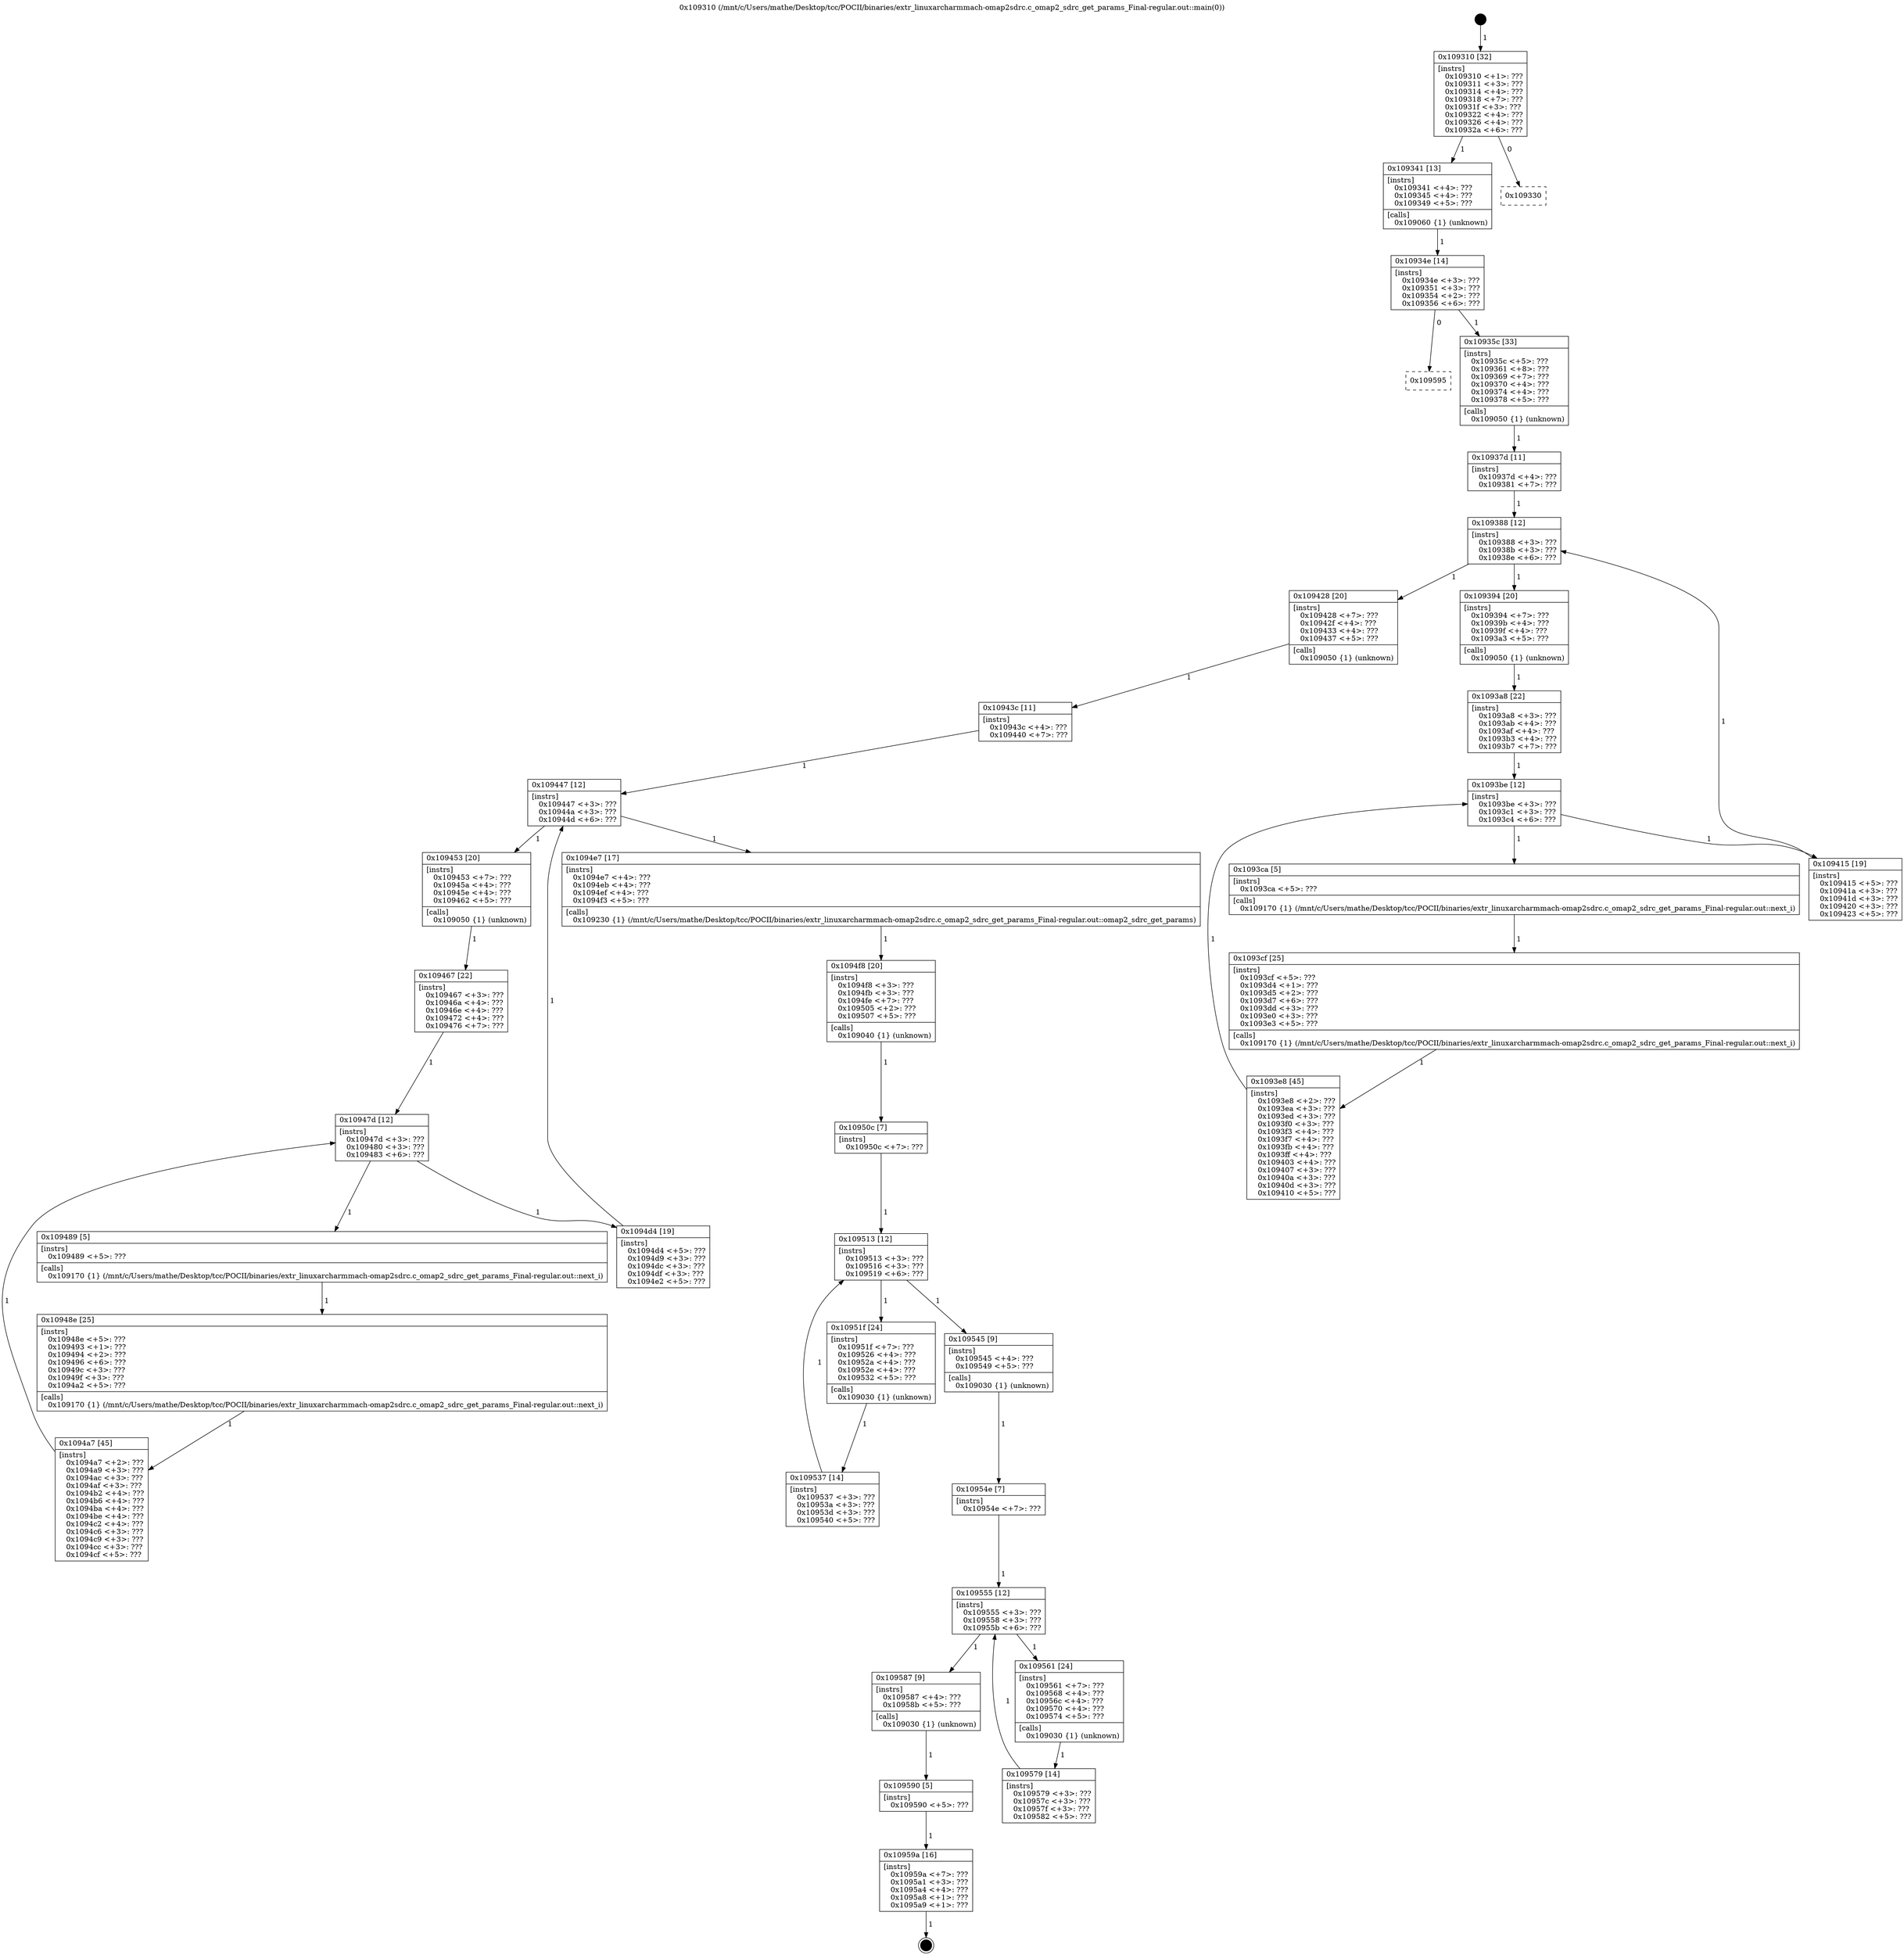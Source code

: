 digraph "0x109310" {
  label = "0x109310 (/mnt/c/Users/mathe/Desktop/tcc/POCII/binaries/extr_linuxarcharmmach-omap2sdrc.c_omap2_sdrc_get_params_Final-regular.out::main(0))"
  labelloc = "t"
  node[shape=record]

  Entry [label="",width=0.3,height=0.3,shape=circle,fillcolor=black,style=filled]
  "0x109310" [label="{
     0x109310 [32]\l
     | [instrs]\l
     &nbsp;&nbsp;0x109310 \<+1\>: ???\l
     &nbsp;&nbsp;0x109311 \<+3\>: ???\l
     &nbsp;&nbsp;0x109314 \<+4\>: ???\l
     &nbsp;&nbsp;0x109318 \<+7\>: ???\l
     &nbsp;&nbsp;0x10931f \<+3\>: ???\l
     &nbsp;&nbsp;0x109322 \<+4\>: ???\l
     &nbsp;&nbsp;0x109326 \<+4\>: ???\l
     &nbsp;&nbsp;0x10932a \<+6\>: ???\l
  }"]
  "0x109341" [label="{
     0x109341 [13]\l
     | [instrs]\l
     &nbsp;&nbsp;0x109341 \<+4\>: ???\l
     &nbsp;&nbsp;0x109345 \<+4\>: ???\l
     &nbsp;&nbsp;0x109349 \<+5\>: ???\l
     | [calls]\l
     &nbsp;&nbsp;0x109060 \{1\} (unknown)\l
  }"]
  "0x109330" [label="{
     0x109330\l
  }", style=dashed]
  "0x10934e" [label="{
     0x10934e [14]\l
     | [instrs]\l
     &nbsp;&nbsp;0x10934e \<+3\>: ???\l
     &nbsp;&nbsp;0x109351 \<+3\>: ???\l
     &nbsp;&nbsp;0x109354 \<+2\>: ???\l
     &nbsp;&nbsp;0x109356 \<+6\>: ???\l
  }"]
  "0x109595" [label="{
     0x109595\l
  }", style=dashed]
  "0x10935c" [label="{
     0x10935c [33]\l
     | [instrs]\l
     &nbsp;&nbsp;0x10935c \<+5\>: ???\l
     &nbsp;&nbsp;0x109361 \<+8\>: ???\l
     &nbsp;&nbsp;0x109369 \<+7\>: ???\l
     &nbsp;&nbsp;0x109370 \<+4\>: ???\l
     &nbsp;&nbsp;0x109374 \<+4\>: ???\l
     &nbsp;&nbsp;0x109378 \<+5\>: ???\l
     | [calls]\l
     &nbsp;&nbsp;0x109050 \{1\} (unknown)\l
  }"]
  Exit [label="",width=0.3,height=0.3,shape=circle,fillcolor=black,style=filled,peripheries=2]
  "0x109388" [label="{
     0x109388 [12]\l
     | [instrs]\l
     &nbsp;&nbsp;0x109388 \<+3\>: ???\l
     &nbsp;&nbsp;0x10938b \<+3\>: ???\l
     &nbsp;&nbsp;0x10938e \<+6\>: ???\l
  }"]
  "0x109428" [label="{
     0x109428 [20]\l
     | [instrs]\l
     &nbsp;&nbsp;0x109428 \<+7\>: ???\l
     &nbsp;&nbsp;0x10942f \<+4\>: ???\l
     &nbsp;&nbsp;0x109433 \<+4\>: ???\l
     &nbsp;&nbsp;0x109437 \<+5\>: ???\l
     | [calls]\l
     &nbsp;&nbsp;0x109050 \{1\} (unknown)\l
  }"]
  "0x109394" [label="{
     0x109394 [20]\l
     | [instrs]\l
     &nbsp;&nbsp;0x109394 \<+7\>: ???\l
     &nbsp;&nbsp;0x10939b \<+4\>: ???\l
     &nbsp;&nbsp;0x10939f \<+4\>: ???\l
     &nbsp;&nbsp;0x1093a3 \<+5\>: ???\l
     | [calls]\l
     &nbsp;&nbsp;0x109050 \{1\} (unknown)\l
  }"]
  "0x1093be" [label="{
     0x1093be [12]\l
     | [instrs]\l
     &nbsp;&nbsp;0x1093be \<+3\>: ???\l
     &nbsp;&nbsp;0x1093c1 \<+3\>: ???\l
     &nbsp;&nbsp;0x1093c4 \<+6\>: ???\l
  }"]
  "0x109415" [label="{
     0x109415 [19]\l
     | [instrs]\l
     &nbsp;&nbsp;0x109415 \<+5\>: ???\l
     &nbsp;&nbsp;0x10941a \<+3\>: ???\l
     &nbsp;&nbsp;0x10941d \<+3\>: ???\l
     &nbsp;&nbsp;0x109420 \<+3\>: ???\l
     &nbsp;&nbsp;0x109423 \<+5\>: ???\l
  }"]
  "0x1093ca" [label="{
     0x1093ca [5]\l
     | [instrs]\l
     &nbsp;&nbsp;0x1093ca \<+5\>: ???\l
     | [calls]\l
     &nbsp;&nbsp;0x109170 \{1\} (/mnt/c/Users/mathe/Desktop/tcc/POCII/binaries/extr_linuxarcharmmach-omap2sdrc.c_omap2_sdrc_get_params_Final-regular.out::next_i)\l
  }"]
  "0x1093cf" [label="{
     0x1093cf [25]\l
     | [instrs]\l
     &nbsp;&nbsp;0x1093cf \<+5\>: ???\l
     &nbsp;&nbsp;0x1093d4 \<+1\>: ???\l
     &nbsp;&nbsp;0x1093d5 \<+2\>: ???\l
     &nbsp;&nbsp;0x1093d7 \<+6\>: ???\l
     &nbsp;&nbsp;0x1093dd \<+3\>: ???\l
     &nbsp;&nbsp;0x1093e0 \<+3\>: ???\l
     &nbsp;&nbsp;0x1093e3 \<+5\>: ???\l
     | [calls]\l
     &nbsp;&nbsp;0x109170 \{1\} (/mnt/c/Users/mathe/Desktop/tcc/POCII/binaries/extr_linuxarcharmmach-omap2sdrc.c_omap2_sdrc_get_params_Final-regular.out::next_i)\l
  }"]
  "0x1093e8" [label="{
     0x1093e8 [45]\l
     | [instrs]\l
     &nbsp;&nbsp;0x1093e8 \<+2\>: ???\l
     &nbsp;&nbsp;0x1093ea \<+3\>: ???\l
     &nbsp;&nbsp;0x1093ed \<+3\>: ???\l
     &nbsp;&nbsp;0x1093f0 \<+3\>: ???\l
     &nbsp;&nbsp;0x1093f3 \<+4\>: ???\l
     &nbsp;&nbsp;0x1093f7 \<+4\>: ???\l
     &nbsp;&nbsp;0x1093fb \<+4\>: ???\l
     &nbsp;&nbsp;0x1093ff \<+4\>: ???\l
     &nbsp;&nbsp;0x109403 \<+4\>: ???\l
     &nbsp;&nbsp;0x109407 \<+3\>: ???\l
     &nbsp;&nbsp;0x10940a \<+3\>: ???\l
     &nbsp;&nbsp;0x10940d \<+3\>: ???\l
     &nbsp;&nbsp;0x109410 \<+5\>: ???\l
  }"]
  "0x1093a8" [label="{
     0x1093a8 [22]\l
     | [instrs]\l
     &nbsp;&nbsp;0x1093a8 \<+3\>: ???\l
     &nbsp;&nbsp;0x1093ab \<+4\>: ???\l
     &nbsp;&nbsp;0x1093af \<+4\>: ???\l
     &nbsp;&nbsp;0x1093b3 \<+4\>: ???\l
     &nbsp;&nbsp;0x1093b7 \<+7\>: ???\l
  }"]
  "0x10959a" [label="{
     0x10959a [16]\l
     | [instrs]\l
     &nbsp;&nbsp;0x10959a \<+7\>: ???\l
     &nbsp;&nbsp;0x1095a1 \<+3\>: ???\l
     &nbsp;&nbsp;0x1095a4 \<+4\>: ???\l
     &nbsp;&nbsp;0x1095a8 \<+1\>: ???\l
     &nbsp;&nbsp;0x1095a9 \<+1\>: ???\l
  }"]
  "0x10937d" [label="{
     0x10937d [11]\l
     | [instrs]\l
     &nbsp;&nbsp;0x10937d \<+4\>: ???\l
     &nbsp;&nbsp;0x109381 \<+7\>: ???\l
  }"]
  "0x109447" [label="{
     0x109447 [12]\l
     | [instrs]\l
     &nbsp;&nbsp;0x109447 \<+3\>: ???\l
     &nbsp;&nbsp;0x10944a \<+3\>: ???\l
     &nbsp;&nbsp;0x10944d \<+6\>: ???\l
  }"]
  "0x1094e7" [label="{
     0x1094e7 [17]\l
     | [instrs]\l
     &nbsp;&nbsp;0x1094e7 \<+4\>: ???\l
     &nbsp;&nbsp;0x1094eb \<+4\>: ???\l
     &nbsp;&nbsp;0x1094ef \<+4\>: ???\l
     &nbsp;&nbsp;0x1094f3 \<+5\>: ???\l
     | [calls]\l
     &nbsp;&nbsp;0x109230 \{1\} (/mnt/c/Users/mathe/Desktop/tcc/POCII/binaries/extr_linuxarcharmmach-omap2sdrc.c_omap2_sdrc_get_params_Final-regular.out::omap2_sdrc_get_params)\l
  }"]
  "0x109453" [label="{
     0x109453 [20]\l
     | [instrs]\l
     &nbsp;&nbsp;0x109453 \<+7\>: ???\l
     &nbsp;&nbsp;0x10945a \<+4\>: ???\l
     &nbsp;&nbsp;0x10945e \<+4\>: ???\l
     &nbsp;&nbsp;0x109462 \<+5\>: ???\l
     | [calls]\l
     &nbsp;&nbsp;0x109050 \{1\} (unknown)\l
  }"]
  "0x10947d" [label="{
     0x10947d [12]\l
     | [instrs]\l
     &nbsp;&nbsp;0x10947d \<+3\>: ???\l
     &nbsp;&nbsp;0x109480 \<+3\>: ???\l
     &nbsp;&nbsp;0x109483 \<+6\>: ???\l
  }"]
  "0x1094d4" [label="{
     0x1094d4 [19]\l
     | [instrs]\l
     &nbsp;&nbsp;0x1094d4 \<+5\>: ???\l
     &nbsp;&nbsp;0x1094d9 \<+3\>: ???\l
     &nbsp;&nbsp;0x1094dc \<+3\>: ???\l
     &nbsp;&nbsp;0x1094df \<+3\>: ???\l
     &nbsp;&nbsp;0x1094e2 \<+5\>: ???\l
  }"]
  "0x109489" [label="{
     0x109489 [5]\l
     | [instrs]\l
     &nbsp;&nbsp;0x109489 \<+5\>: ???\l
     | [calls]\l
     &nbsp;&nbsp;0x109170 \{1\} (/mnt/c/Users/mathe/Desktop/tcc/POCII/binaries/extr_linuxarcharmmach-omap2sdrc.c_omap2_sdrc_get_params_Final-regular.out::next_i)\l
  }"]
  "0x10948e" [label="{
     0x10948e [25]\l
     | [instrs]\l
     &nbsp;&nbsp;0x10948e \<+5\>: ???\l
     &nbsp;&nbsp;0x109493 \<+1\>: ???\l
     &nbsp;&nbsp;0x109494 \<+2\>: ???\l
     &nbsp;&nbsp;0x109496 \<+6\>: ???\l
     &nbsp;&nbsp;0x10949c \<+3\>: ???\l
     &nbsp;&nbsp;0x10949f \<+3\>: ???\l
     &nbsp;&nbsp;0x1094a2 \<+5\>: ???\l
     | [calls]\l
     &nbsp;&nbsp;0x109170 \{1\} (/mnt/c/Users/mathe/Desktop/tcc/POCII/binaries/extr_linuxarcharmmach-omap2sdrc.c_omap2_sdrc_get_params_Final-regular.out::next_i)\l
  }"]
  "0x1094a7" [label="{
     0x1094a7 [45]\l
     | [instrs]\l
     &nbsp;&nbsp;0x1094a7 \<+2\>: ???\l
     &nbsp;&nbsp;0x1094a9 \<+3\>: ???\l
     &nbsp;&nbsp;0x1094ac \<+3\>: ???\l
     &nbsp;&nbsp;0x1094af \<+3\>: ???\l
     &nbsp;&nbsp;0x1094b2 \<+4\>: ???\l
     &nbsp;&nbsp;0x1094b6 \<+4\>: ???\l
     &nbsp;&nbsp;0x1094ba \<+4\>: ???\l
     &nbsp;&nbsp;0x1094be \<+4\>: ???\l
     &nbsp;&nbsp;0x1094c2 \<+4\>: ???\l
     &nbsp;&nbsp;0x1094c6 \<+3\>: ???\l
     &nbsp;&nbsp;0x1094c9 \<+3\>: ???\l
     &nbsp;&nbsp;0x1094cc \<+3\>: ???\l
     &nbsp;&nbsp;0x1094cf \<+5\>: ???\l
  }"]
  "0x109467" [label="{
     0x109467 [22]\l
     | [instrs]\l
     &nbsp;&nbsp;0x109467 \<+3\>: ???\l
     &nbsp;&nbsp;0x10946a \<+4\>: ???\l
     &nbsp;&nbsp;0x10946e \<+4\>: ???\l
     &nbsp;&nbsp;0x109472 \<+4\>: ???\l
     &nbsp;&nbsp;0x109476 \<+7\>: ???\l
  }"]
  "0x109590" [label="{
     0x109590 [5]\l
     | [instrs]\l
     &nbsp;&nbsp;0x109590 \<+5\>: ???\l
  }"]
  "0x10943c" [label="{
     0x10943c [11]\l
     | [instrs]\l
     &nbsp;&nbsp;0x10943c \<+4\>: ???\l
     &nbsp;&nbsp;0x109440 \<+7\>: ???\l
  }"]
  "0x1094f8" [label="{
     0x1094f8 [20]\l
     | [instrs]\l
     &nbsp;&nbsp;0x1094f8 \<+3\>: ???\l
     &nbsp;&nbsp;0x1094fb \<+3\>: ???\l
     &nbsp;&nbsp;0x1094fe \<+7\>: ???\l
     &nbsp;&nbsp;0x109505 \<+2\>: ???\l
     &nbsp;&nbsp;0x109507 \<+5\>: ???\l
     | [calls]\l
     &nbsp;&nbsp;0x109040 \{1\} (unknown)\l
  }"]
  "0x109513" [label="{
     0x109513 [12]\l
     | [instrs]\l
     &nbsp;&nbsp;0x109513 \<+3\>: ???\l
     &nbsp;&nbsp;0x109516 \<+3\>: ???\l
     &nbsp;&nbsp;0x109519 \<+6\>: ???\l
  }"]
  "0x109545" [label="{
     0x109545 [9]\l
     | [instrs]\l
     &nbsp;&nbsp;0x109545 \<+4\>: ???\l
     &nbsp;&nbsp;0x109549 \<+5\>: ???\l
     | [calls]\l
     &nbsp;&nbsp;0x109030 \{1\} (unknown)\l
  }"]
  "0x10951f" [label="{
     0x10951f [24]\l
     | [instrs]\l
     &nbsp;&nbsp;0x10951f \<+7\>: ???\l
     &nbsp;&nbsp;0x109526 \<+4\>: ???\l
     &nbsp;&nbsp;0x10952a \<+4\>: ???\l
     &nbsp;&nbsp;0x10952e \<+4\>: ???\l
     &nbsp;&nbsp;0x109532 \<+5\>: ???\l
     | [calls]\l
     &nbsp;&nbsp;0x109030 \{1\} (unknown)\l
  }"]
  "0x109537" [label="{
     0x109537 [14]\l
     | [instrs]\l
     &nbsp;&nbsp;0x109537 \<+3\>: ???\l
     &nbsp;&nbsp;0x10953a \<+3\>: ???\l
     &nbsp;&nbsp;0x10953d \<+3\>: ???\l
     &nbsp;&nbsp;0x109540 \<+5\>: ???\l
  }"]
  "0x10950c" [label="{
     0x10950c [7]\l
     | [instrs]\l
     &nbsp;&nbsp;0x10950c \<+7\>: ???\l
  }"]
  "0x109555" [label="{
     0x109555 [12]\l
     | [instrs]\l
     &nbsp;&nbsp;0x109555 \<+3\>: ???\l
     &nbsp;&nbsp;0x109558 \<+3\>: ???\l
     &nbsp;&nbsp;0x10955b \<+6\>: ???\l
  }"]
  "0x109587" [label="{
     0x109587 [9]\l
     | [instrs]\l
     &nbsp;&nbsp;0x109587 \<+4\>: ???\l
     &nbsp;&nbsp;0x10958b \<+5\>: ???\l
     | [calls]\l
     &nbsp;&nbsp;0x109030 \{1\} (unknown)\l
  }"]
  "0x109561" [label="{
     0x109561 [24]\l
     | [instrs]\l
     &nbsp;&nbsp;0x109561 \<+7\>: ???\l
     &nbsp;&nbsp;0x109568 \<+4\>: ???\l
     &nbsp;&nbsp;0x10956c \<+4\>: ???\l
     &nbsp;&nbsp;0x109570 \<+4\>: ???\l
     &nbsp;&nbsp;0x109574 \<+5\>: ???\l
     | [calls]\l
     &nbsp;&nbsp;0x109030 \{1\} (unknown)\l
  }"]
  "0x109579" [label="{
     0x109579 [14]\l
     | [instrs]\l
     &nbsp;&nbsp;0x109579 \<+3\>: ???\l
     &nbsp;&nbsp;0x10957c \<+3\>: ???\l
     &nbsp;&nbsp;0x10957f \<+3\>: ???\l
     &nbsp;&nbsp;0x109582 \<+5\>: ???\l
  }"]
  "0x10954e" [label="{
     0x10954e [7]\l
     | [instrs]\l
     &nbsp;&nbsp;0x10954e \<+7\>: ???\l
  }"]
  Entry -> "0x109310" [label=" 1"]
  "0x109310" -> "0x109341" [label=" 1"]
  "0x109310" -> "0x109330" [label=" 0"]
  "0x109341" -> "0x10934e" [label=" 1"]
  "0x10934e" -> "0x109595" [label=" 0"]
  "0x10934e" -> "0x10935c" [label=" 1"]
  "0x10959a" -> Exit [label=" 1"]
  "0x10935c" -> "0x10937d" [label=" 1"]
  "0x109388" -> "0x109428" [label=" 1"]
  "0x109388" -> "0x109394" [label=" 1"]
  "0x109394" -> "0x1093a8" [label=" 1"]
  "0x1093be" -> "0x109415" [label=" 1"]
  "0x1093be" -> "0x1093ca" [label=" 1"]
  "0x1093ca" -> "0x1093cf" [label=" 1"]
  "0x1093cf" -> "0x1093e8" [label=" 1"]
  "0x1093a8" -> "0x1093be" [label=" 1"]
  "0x1093e8" -> "0x1093be" [label=" 1"]
  "0x109590" -> "0x10959a" [label=" 1"]
  "0x10937d" -> "0x109388" [label=" 1"]
  "0x109415" -> "0x109388" [label=" 1"]
  "0x109428" -> "0x10943c" [label=" 1"]
  "0x109447" -> "0x1094e7" [label=" 1"]
  "0x109447" -> "0x109453" [label=" 1"]
  "0x109453" -> "0x109467" [label=" 1"]
  "0x10947d" -> "0x1094d4" [label=" 1"]
  "0x10947d" -> "0x109489" [label=" 1"]
  "0x109489" -> "0x10948e" [label=" 1"]
  "0x10948e" -> "0x1094a7" [label=" 1"]
  "0x109467" -> "0x10947d" [label=" 1"]
  "0x1094a7" -> "0x10947d" [label=" 1"]
  "0x109587" -> "0x109590" [label=" 1"]
  "0x10943c" -> "0x109447" [label=" 1"]
  "0x1094d4" -> "0x109447" [label=" 1"]
  "0x1094e7" -> "0x1094f8" [label=" 1"]
  "0x1094f8" -> "0x10950c" [label=" 1"]
  "0x109513" -> "0x109545" [label=" 1"]
  "0x109513" -> "0x10951f" [label=" 1"]
  "0x10951f" -> "0x109537" [label=" 1"]
  "0x10950c" -> "0x109513" [label=" 1"]
  "0x109537" -> "0x109513" [label=" 1"]
  "0x109545" -> "0x10954e" [label=" 1"]
  "0x109555" -> "0x109587" [label=" 1"]
  "0x109555" -> "0x109561" [label=" 1"]
  "0x109561" -> "0x109579" [label=" 1"]
  "0x10954e" -> "0x109555" [label=" 1"]
  "0x109579" -> "0x109555" [label=" 1"]
}
